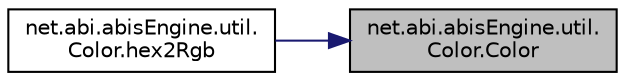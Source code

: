 digraph "net.abi.abisEngine.util.Color.Color"
{
 // LATEX_PDF_SIZE
  edge [fontname="Helvetica",fontsize="10",labelfontname="Helvetica",labelfontsize="10"];
  node [fontname="Helvetica",fontsize="10",shape=record];
  rankdir="RL";
  Node1 [label="net.abi.abisEngine.util.\lColor.Color",height=0.2,width=0.4,color="black", fillcolor="grey75", style="filled", fontcolor="black",tooltip=" "];
  Node1 -> Node2 [dir="back",color="midnightblue",fontsize="10",style="solid",fontname="Helvetica"];
  Node2 [label="net.abi.abisEngine.util.\lColor.hex2Rgb",height=0.2,width=0.4,color="black", fillcolor="white", style="filled",URL="$d7/d0a/classnet_1_1abi_1_1abis_engine_1_1util_1_1_color.html#a644da2938a76752b1401801d9cedb986",tooltip=" "];
}
